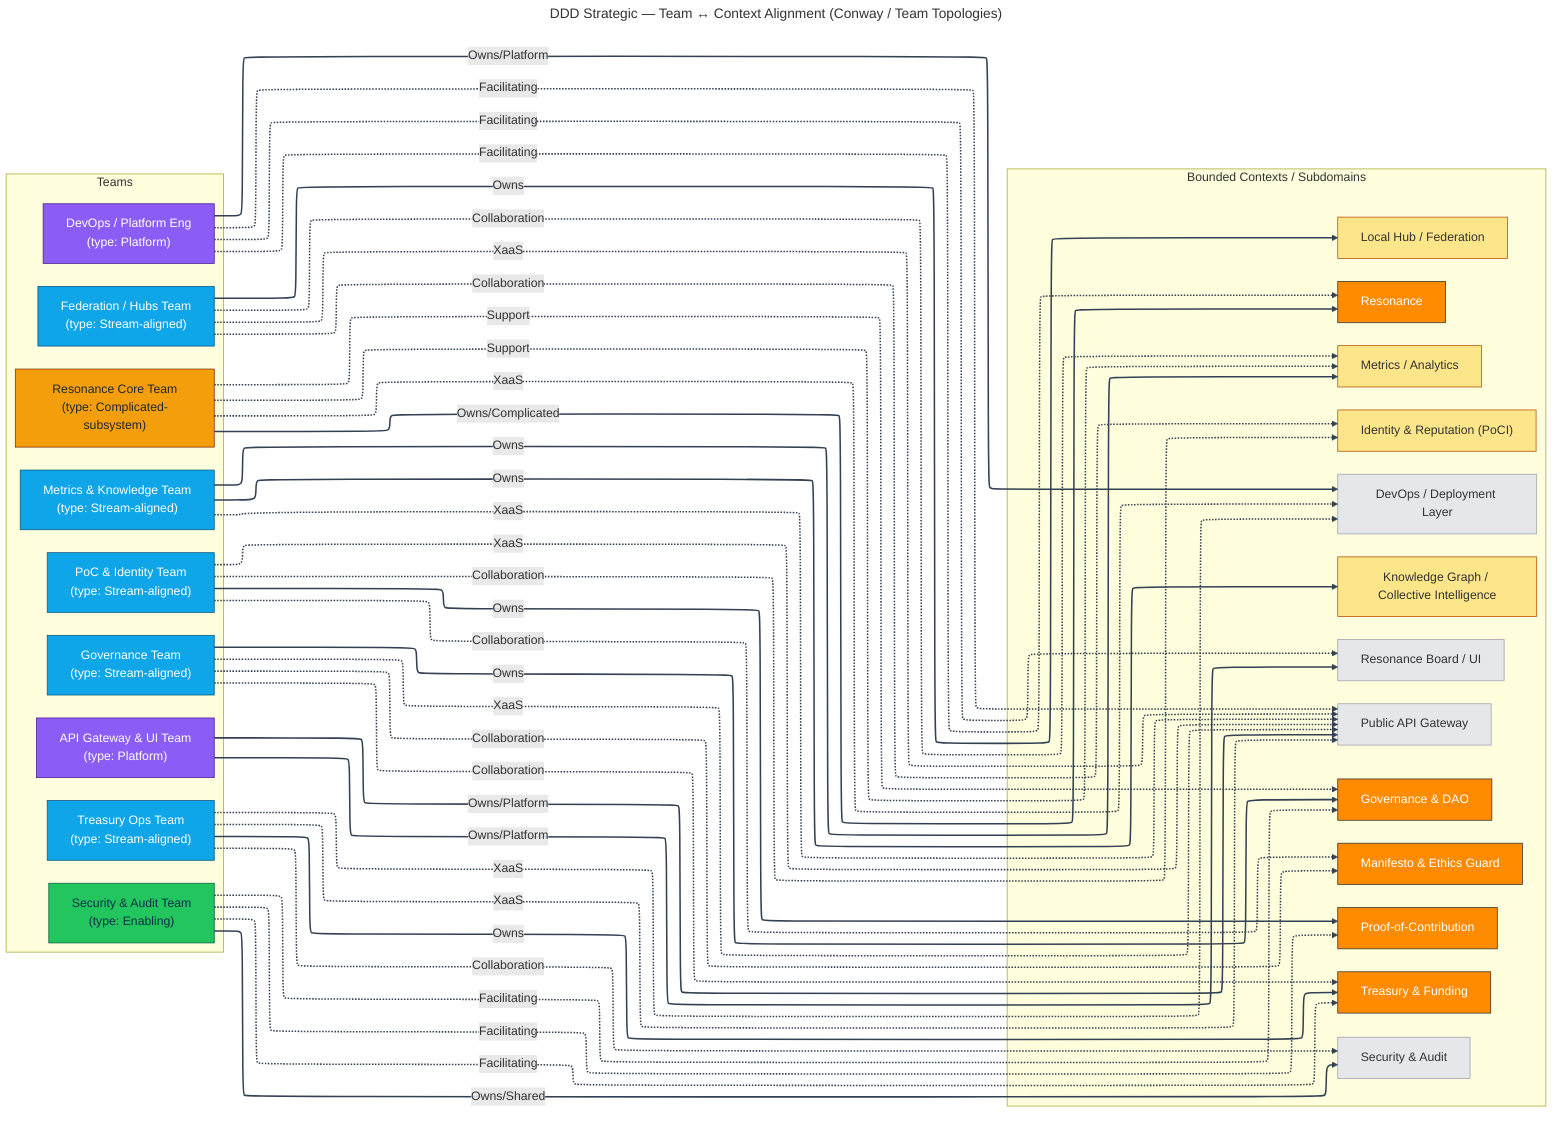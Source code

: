 ---
title: "DDD Strategic — Team ↔ Context Alignment (Conway / Team Topologies)"
config:
  layout: elk
---
flowchart LR
  %% ===== Styles =====
  classDef core fill:#ff8b00,stroke:#333,color:#fff,font-weight:bold;        %% Core subdomains
  classDef support fill:#fde68a,stroke:#b45309,color:#1f2937;                 %% Supporting subdomains
  classDef generic fill:#e5e7eb,stroke:#9ca3af,color:#111827;                 %% Generic/infrastructure subdomains
  classDef stream fill:#0ea5e9,stroke:#075985,color:#fff,font-weight:bold;    %% Stream-aligned team
  classDef platform fill:#8b5cf6,stroke:#4c1d95,color:#fff,font-weight:bold;  %% Platform team
  classDef enabling fill:#22c55e,stroke:#065f46,color:#083344,font-weight:bold;%% Enabling team
  classDef comp fill:#f59e0b,stroke:#7c2d12,color:#1f2937,font-weight:bold;   %% Complicated-subsystem team
  linkStyle default stroke:#334155,stroke-width:2px;

  %% ===== Teams (left) =====
  subgraph TEAMS["Teams"]
    direction TB
    T_GOV["Governance Team\n(type: Stream-aligned)"]:::stream
    T_RES["Resonance Core Team\n(type: Complicated-subsystem)"]:::comp
    T_POCID["PoC & Identity Team\n(type: Stream-aligned)"]:::stream
    T_TRE["Treasury Ops Team\n(type: Stream-aligned)"]:::stream
    T_HUB["Federation / Hubs Team\n(type: Stream-aligned)"]:::stream
    T_METKG["Metrics & Knowledge Team\n(type: Stream-aligned)"]:::stream
    T_SEC["Security & Audit Team\n(type: Enabling)"]:::enabling
    T_APIUI["API Gateway & UI Team\n(type: Platform)"]:::platform
    T_DEVOPS["DevOps / Platform Eng\n(type: Platform)"]:::platform
  end

  %% ===== Contexts (right) =====
  subgraph CONTEXTS["Bounded Contexts / Subdomains"]
    direction TB
    C_GOV["Governance & DAO"]:::core
    C_RES["Resonance"]:::core
    C_POC["Proof-of-Contribution"]:::core
    C_TRE["Treasury & Funding"]:::core
    C_ETH["Manifesto & Ethics Guard"]:::core

    C_ID["Identity & Reputation (PoCI)"]:::support
    C_HUB["Local Hub / Federation"]:::support
    C_MET["Metrics / Analytics"]:::support
    C_KG["Knowledge Graph / Collective Intelligence"]:::support

    C_API["Public API Gateway"]:::generic
    C_UI["Resonance Board / UI"]:::generic
    C_SEC["Security & Audit"]:::generic
    C_OPS["DevOps / Deployment Layer"]:::generic
  end

  %% ===== Primary Ownership (solid) =====
  T_GOV -->|Owns| C_GOV
  T_RES -->|Owns/Complicated| C_RES
  T_POCID -->|Owns| C_POC
  T_TRE -->|Owns| C_TRE
  T_HUB -->|Owns| C_HUB
  T_METKG -->|Owns| C_MET
  T_METKG -->|Owns| C_KG
  T_APIUI -->|Owns/Platform| C_API
  T_APIUI -->|Owns/Platform| C_UI
  T_SEC -->|Owns/Shared| C_SEC
  T_DEVOPS -->|Owns/Platform| C_OPS

  %% ===== Secondary Collaboration / Modes (dashed with labels) =====
  %% Team Topologies interaction modes: Collaboration, X-as-a-Service, Facilitating, Complicated-Subsystem
  T_GOV -. Collaboration .-> C_ETH
  T_GOV -. Collaboration .-> C_TRE
  T_POCID -. Collaboration .-> C_ID
  T_POCID -. Collaboration .-> C_ETH
  T_TRE -. Collaboration .-> C_SEC
  T_HUB -. Collaboration .-> C_ID
  T_HUB -. Collaboration .-> C_MET

  %% Platform consumption (XaaS)
  T_GOV -. XaaS .-> C_API
  T_POCID -. XaaS .-> C_API
  T_TRE -. XaaS .-> C_API
  T_HUB -. XaaS .-> C_API
  T_METKG -. XaaS .-> C_API
  T_RES -. XaaS .-> C_OPS
  T_TRE -. XaaS .-> C_OPS

  %% Enabling (Facilitating)
  T_SEC -. Facilitating .-> C_GOV
  T_SEC -. Facilitating .-> C_POC
  T_SEC -. Facilitating .-> C_TRE
  T_DEVOPS -. Facilitating .-> C_API
  T_DEVOPS -. Facilitating .-> C_UI
  T_DEVOPS -. Facilitating .-> C_RES

  %% Complicated subsystem support lines
  T_RES -. Support .-> C_MET
  T_RES -. Support .-> C_GOV
